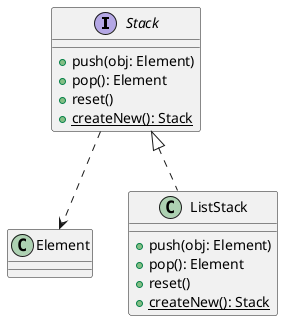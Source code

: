@startuml

interface Stack {
  + push(obj: Element)
  + pop(): Element
  + reset()
  {static} + createNew(): Stack
}

class Element {
}

class ListStack {
  + push(obj: Element)
  + pop(): Element
  + reset()
  {static} + createNew(): Stack
}

Stack <|.. ListStack
Stack ..> Element

@enduml
